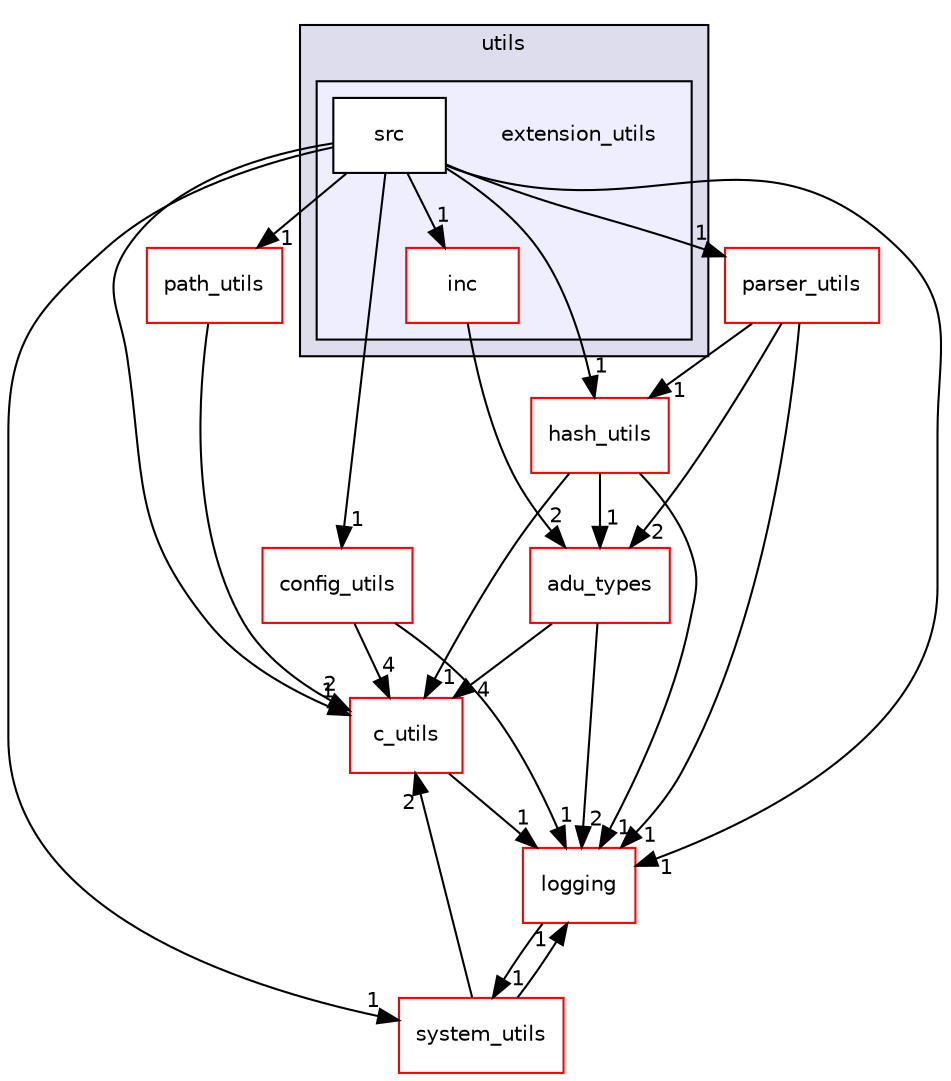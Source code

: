 digraph "src/utils/extension_utils" {
  compound=true
  node [ fontsize="10", fontname="Helvetica"];
  edge [ labelfontsize="10", labelfontname="Helvetica"];
  subgraph clusterdir_313caf1132e152dd9b58bea13a4052ca {
    graph [ bgcolor="#ddddee", pencolor="black", label="utils" fontname="Helvetica", fontsize="10", URL="dir_313caf1132e152dd9b58bea13a4052ca.html"]
  subgraph clusterdir_85dc58bf821b75b3c7dcbe234633ecd9 {
    graph [ bgcolor="#eeeeff", pencolor="black", label="" URL="dir_85dc58bf821b75b3c7dcbe234633ecd9.html"];
    dir_85dc58bf821b75b3c7dcbe234633ecd9 [shape=plaintext label="extension_utils"];
    dir_f1ceb60e77786a155af432136c69c2dd [shape=box label="inc" color="red" fillcolor="white" style="filled" URL="dir_f1ceb60e77786a155af432136c69c2dd.html"];
    dir_6744c7eeb95f32707f7d2b32c811b9bd [shape=box label="src" color="black" fillcolor="white" style="filled" URL="dir_6744c7eeb95f32707f7d2b32c811b9bd.html"];
  }
  }
  dir_372fcbdb96f241679cb7c92fe5991342 [shape=box label="system_utils" fillcolor="white" style="filled" color="red" URL="dir_372fcbdb96f241679cb7c92fe5991342.html"];
  dir_8c6660ce49b4b73ea090ba6801d96b2d [shape=box label="config_utils" fillcolor="white" style="filled" color="red" URL="dir_8c6660ce49b4b73ea090ba6801d96b2d.html"];
  dir_2fa9b52a3673ed0f8fcfc3f4f3ae93e3 [shape=box label="adu_types" fillcolor="white" style="filled" color="red" URL="dir_2fa9b52a3673ed0f8fcfc3f4f3ae93e3.html"];
  dir_d5d81cccf46beb25f0321c15d8fcebd1 [shape=box label="parser_utils" fillcolor="white" style="filled" color="red" URL="dir_d5d81cccf46beb25f0321c15d8fcebd1.html"];
  dir_defa76d82d084e8131791c5f3e6d181e [shape=box label="c_utils" fillcolor="white" style="filled" color="red" URL="dir_defa76d82d084e8131791c5f3e6d181e.html"];
  dir_57725e628ecf3595f5b83a324fa38016 [shape=box label="path_utils" fillcolor="white" style="filled" color="red" URL="dir_57725e628ecf3595f5b83a324fa38016.html"];
  dir_b3320b59a4aa4a7431bc8488b87009bf [shape=box label="logging" fillcolor="white" style="filled" color="red" URL="dir_b3320b59a4aa4a7431bc8488b87009bf.html"];
  dir_d79cf084cb36c5767d291e1630aa482f [shape=box label="hash_utils" fillcolor="white" style="filled" color="red" URL="dir_d79cf084cb36c5767d291e1630aa482f.html"];
  dir_372fcbdb96f241679cb7c92fe5991342->dir_defa76d82d084e8131791c5f3e6d181e [headlabel="2", labeldistance=1.5 headhref="dir_000229_000155.html"];
  dir_372fcbdb96f241679cb7c92fe5991342->dir_b3320b59a4aa4a7431bc8488b87009bf [headlabel="1", labeldistance=1.5 headhref="dir_000229_000143.html"];
  dir_8c6660ce49b4b73ea090ba6801d96b2d->dir_defa76d82d084e8131791c5f3e6d181e [headlabel="4", labeldistance=1.5 headhref="dir_000159_000155.html"];
  dir_8c6660ce49b4b73ea090ba6801d96b2d->dir_b3320b59a4aa4a7431bc8488b87009bf [headlabel="1", labeldistance=1.5 headhref="dir_000159_000143.html"];
  dir_2fa9b52a3673ed0f8fcfc3f4f3ae93e3->dir_defa76d82d084e8131791c5f3e6d181e [headlabel="4", labeldistance=1.5 headhref="dir_000003_000155.html"];
  dir_2fa9b52a3673ed0f8fcfc3f4f3ae93e3->dir_b3320b59a4aa4a7431bc8488b87009bf [headlabel="2", labeldistance=1.5 headhref="dir_000003_000143.html"];
  dir_d5d81cccf46beb25f0321c15d8fcebd1->dir_2fa9b52a3673ed0f8fcfc3f4f3ae93e3 [headlabel="2", labeldistance=1.5 headhref="dir_000204_000003.html"];
  dir_d5d81cccf46beb25f0321c15d8fcebd1->dir_b3320b59a4aa4a7431bc8488b87009bf [headlabel="1", labeldistance=1.5 headhref="dir_000204_000143.html"];
  dir_d5d81cccf46beb25f0321c15d8fcebd1->dir_d79cf084cb36c5767d291e1630aa482f [headlabel="1", labeldistance=1.5 headhref="dir_000204_000190.html"];
  dir_defa76d82d084e8131791c5f3e6d181e->dir_b3320b59a4aa4a7431bc8488b87009bf [headlabel="1", labeldistance=1.5 headhref="dir_000155_000143.html"];
  dir_6744c7eeb95f32707f7d2b32c811b9bd->dir_372fcbdb96f241679cb7c92fe5991342 [headlabel="1", labeldistance=1.5 headhref="dir_000186_000229.html"];
  dir_6744c7eeb95f32707f7d2b32c811b9bd->dir_8c6660ce49b4b73ea090ba6801d96b2d [headlabel="1", labeldistance=1.5 headhref="dir_000186_000159.html"];
  dir_6744c7eeb95f32707f7d2b32c811b9bd->dir_d5d81cccf46beb25f0321c15d8fcebd1 [headlabel="1", labeldistance=1.5 headhref="dir_000186_000204.html"];
  dir_6744c7eeb95f32707f7d2b32c811b9bd->dir_defa76d82d084e8131791c5f3e6d181e [headlabel="1", labeldistance=1.5 headhref="dir_000186_000155.html"];
  dir_6744c7eeb95f32707f7d2b32c811b9bd->dir_57725e628ecf3595f5b83a324fa38016 [headlabel="1", labeldistance=1.5 headhref="dir_000186_000211.html"];
  dir_6744c7eeb95f32707f7d2b32c811b9bd->dir_b3320b59a4aa4a7431bc8488b87009bf [headlabel="1", labeldistance=1.5 headhref="dir_000186_000143.html"];
  dir_6744c7eeb95f32707f7d2b32c811b9bd->dir_d79cf084cb36c5767d291e1630aa482f [headlabel="1", labeldistance=1.5 headhref="dir_000186_000190.html"];
  dir_6744c7eeb95f32707f7d2b32c811b9bd->dir_f1ceb60e77786a155af432136c69c2dd [headlabel="1", labeldistance=1.5 headhref="dir_000186_000184.html"];
  dir_57725e628ecf3595f5b83a324fa38016->dir_defa76d82d084e8131791c5f3e6d181e [headlabel="2", labeldistance=1.5 headhref="dir_000211_000155.html"];
  dir_b3320b59a4aa4a7431bc8488b87009bf->dir_372fcbdb96f241679cb7c92fe5991342 [headlabel="1", labeldistance=1.5 headhref="dir_000143_000229.html"];
  dir_d79cf084cb36c5767d291e1630aa482f->dir_2fa9b52a3673ed0f8fcfc3f4f3ae93e3 [headlabel="1", labeldistance=1.5 headhref="dir_000190_000003.html"];
  dir_d79cf084cb36c5767d291e1630aa482f->dir_defa76d82d084e8131791c5f3e6d181e [headlabel="1", labeldistance=1.5 headhref="dir_000190_000155.html"];
  dir_d79cf084cb36c5767d291e1630aa482f->dir_b3320b59a4aa4a7431bc8488b87009bf [headlabel="1", labeldistance=1.5 headhref="dir_000190_000143.html"];
  dir_f1ceb60e77786a155af432136c69c2dd->dir_2fa9b52a3673ed0f8fcfc3f4f3ae93e3 [headlabel="2", labeldistance=1.5 headhref="dir_000184_000003.html"];
}
